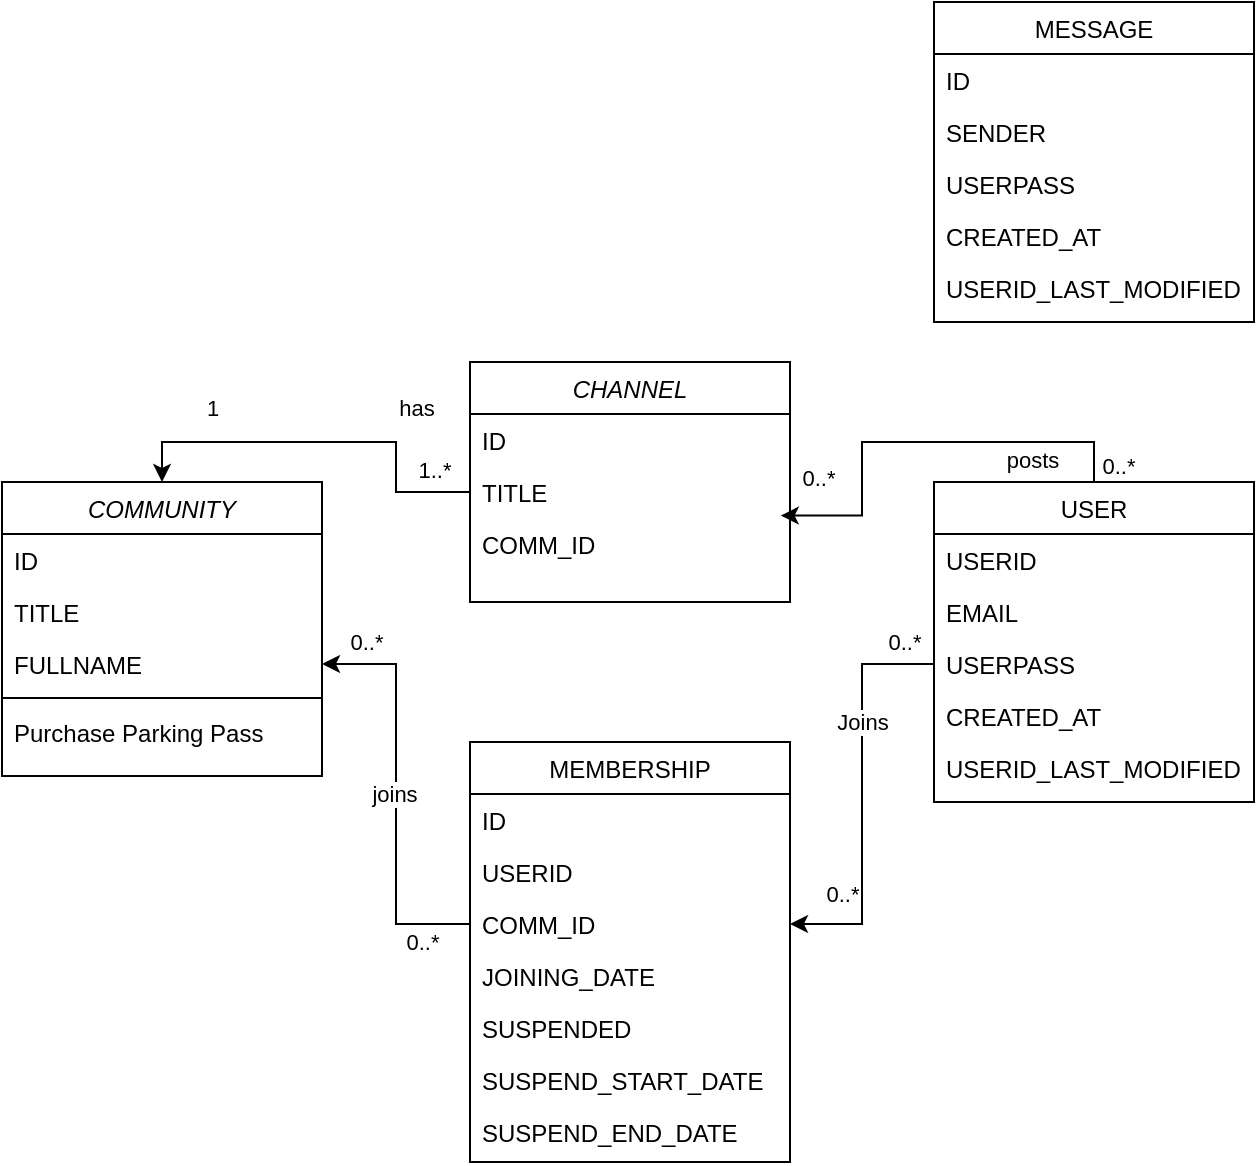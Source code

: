 <mxfile version="21.7.4" type="github">
  <diagram id="C5RBs43oDa-KdzZeNtuy" name="Page-1">
    <mxGraphModel dx="1050" dy="534" grid="1" gridSize="10" guides="1" tooltips="1" connect="1" arrows="1" fold="1" page="1" pageScale="1" pageWidth="827" pageHeight="1169" math="0" shadow="0">
      <root>
        <mxCell id="WIyWlLk6GJQsqaUBKTNV-0" />
        <mxCell id="WIyWlLk6GJQsqaUBKTNV-1" parent="WIyWlLk6GJQsqaUBKTNV-0" />
        <mxCell id="zkfFHV4jXpPFQw0GAbJ--0" value="COMMUNITY" style="swimlane;fontStyle=2;align=center;verticalAlign=top;childLayout=stackLayout;horizontal=1;startSize=26;horizontalStack=0;resizeParent=1;resizeLast=0;collapsible=1;marginBottom=0;rounded=0;shadow=0;strokeWidth=1;" parent="WIyWlLk6GJQsqaUBKTNV-1" vertex="1">
          <mxGeometry x="110" y="290" width="160" height="147" as="geometry">
            <mxRectangle x="230" y="140" width="160" height="26" as="alternateBounds" />
          </mxGeometry>
        </mxCell>
        <mxCell id="zkfFHV4jXpPFQw0GAbJ--1" value="ID" style="text;align=left;verticalAlign=top;spacingLeft=4;spacingRight=4;overflow=hidden;rotatable=0;points=[[0,0.5],[1,0.5]];portConstraint=eastwest;" parent="zkfFHV4jXpPFQw0GAbJ--0" vertex="1">
          <mxGeometry y="26" width="160" height="26" as="geometry" />
        </mxCell>
        <mxCell id="zkfFHV4jXpPFQw0GAbJ--2" value="TITLE" style="text;align=left;verticalAlign=top;spacingLeft=4;spacingRight=4;overflow=hidden;rotatable=0;points=[[0,0.5],[1,0.5]];portConstraint=eastwest;rounded=0;shadow=0;html=0;" parent="zkfFHV4jXpPFQw0GAbJ--0" vertex="1">
          <mxGeometry y="52" width="160" height="26" as="geometry" />
        </mxCell>
        <mxCell id="zkfFHV4jXpPFQw0GAbJ--3" value="FULLNAME" style="text;align=left;verticalAlign=top;spacingLeft=4;spacingRight=4;overflow=hidden;rotatable=0;points=[[0,0.5],[1,0.5]];portConstraint=eastwest;rounded=0;shadow=0;html=0;" parent="zkfFHV4jXpPFQw0GAbJ--0" vertex="1">
          <mxGeometry y="78" width="160" height="26" as="geometry" />
        </mxCell>
        <mxCell id="zkfFHV4jXpPFQw0GAbJ--4" value="" style="line;html=1;strokeWidth=1;align=left;verticalAlign=middle;spacingTop=-1;spacingLeft=3;spacingRight=3;rotatable=0;labelPosition=right;points=[];portConstraint=eastwest;" parent="zkfFHV4jXpPFQw0GAbJ--0" vertex="1">
          <mxGeometry y="104" width="160" height="8" as="geometry" />
        </mxCell>
        <mxCell id="zkfFHV4jXpPFQw0GAbJ--5" value="Purchase Parking Pass" style="text;align=left;verticalAlign=top;spacingLeft=4;spacingRight=4;overflow=hidden;rotatable=0;points=[[0,0.5],[1,0.5]];portConstraint=eastwest;" parent="zkfFHV4jXpPFQw0GAbJ--0" vertex="1">
          <mxGeometry y="112" width="160" height="26" as="geometry" />
        </mxCell>
        <mxCell id="UQ9mYCW8IG4N1W0rsM6b-14" style="edgeStyle=orthogonalEdgeStyle;rounded=0;orthogonalLoop=1;jettySize=auto;html=1;exitX=0.5;exitY=0;exitDx=0;exitDy=0;entryX=0.971;entryY=-0.046;entryDx=0;entryDy=0;entryPerimeter=0;" edge="1" parent="WIyWlLk6GJQsqaUBKTNV-1" source="zkfFHV4jXpPFQw0GAbJ--17" target="UQ9mYCW8IG4N1W0rsM6b-7">
          <mxGeometry relative="1" as="geometry" />
        </mxCell>
        <mxCell id="UQ9mYCW8IG4N1W0rsM6b-15" value="posts" style="edgeLabel;html=1;align=center;verticalAlign=middle;resizable=0;points=[];" vertex="1" connectable="0" parent="UQ9mYCW8IG4N1W0rsM6b-14">
          <mxGeometry x="-0.39" relative="1" as="geometry">
            <mxPoint x="14" y="9" as="offset" />
          </mxGeometry>
        </mxCell>
        <mxCell id="UQ9mYCW8IG4N1W0rsM6b-16" value="0..*" style="edgeLabel;html=1;align=center;verticalAlign=middle;resizable=0;points=[];" vertex="1" connectable="0" parent="UQ9mYCW8IG4N1W0rsM6b-14">
          <mxGeometry x="-0.921" y="1" relative="1" as="geometry">
            <mxPoint x="13" as="offset" />
          </mxGeometry>
        </mxCell>
        <mxCell id="UQ9mYCW8IG4N1W0rsM6b-18" value="0..*" style="edgeLabel;html=1;align=center;verticalAlign=middle;resizable=0;points=[];" vertex="1" connectable="0" parent="UQ9mYCW8IG4N1W0rsM6b-14">
          <mxGeometry x="0.826" y="1" relative="1" as="geometry">
            <mxPoint y="-20" as="offset" />
          </mxGeometry>
        </mxCell>
        <mxCell id="zkfFHV4jXpPFQw0GAbJ--17" value="USER" style="swimlane;fontStyle=0;align=center;verticalAlign=top;childLayout=stackLayout;horizontal=1;startSize=26;horizontalStack=0;resizeParent=1;resizeLast=0;collapsible=1;marginBottom=0;rounded=0;shadow=0;strokeWidth=1;" parent="WIyWlLk6GJQsqaUBKTNV-1" vertex="1">
          <mxGeometry x="576" y="290" width="160" height="160" as="geometry">
            <mxRectangle x="550" y="140" width="160" height="26" as="alternateBounds" />
          </mxGeometry>
        </mxCell>
        <mxCell id="zkfFHV4jXpPFQw0GAbJ--18" value="USERID" style="text;align=left;verticalAlign=top;spacingLeft=4;spacingRight=4;overflow=hidden;rotatable=0;points=[[0,0.5],[1,0.5]];portConstraint=eastwest;" parent="zkfFHV4jXpPFQw0GAbJ--17" vertex="1">
          <mxGeometry y="26" width="160" height="26" as="geometry" />
        </mxCell>
        <mxCell id="zkfFHV4jXpPFQw0GAbJ--19" value="EMAIL" style="text;align=left;verticalAlign=top;spacingLeft=4;spacingRight=4;overflow=hidden;rotatable=0;points=[[0,0.5],[1,0.5]];portConstraint=eastwest;rounded=0;shadow=0;html=0;" parent="zkfFHV4jXpPFQw0GAbJ--17" vertex="1">
          <mxGeometry y="52" width="160" height="26" as="geometry" />
        </mxCell>
        <mxCell id="zkfFHV4jXpPFQw0GAbJ--20" value="USERPASS" style="text;align=left;verticalAlign=top;spacingLeft=4;spacingRight=4;overflow=hidden;rotatable=0;points=[[0,0.5],[1,0.5]];portConstraint=eastwest;rounded=0;shadow=0;html=0;" parent="zkfFHV4jXpPFQw0GAbJ--17" vertex="1">
          <mxGeometry y="78" width="160" height="26" as="geometry" />
        </mxCell>
        <mxCell id="zkfFHV4jXpPFQw0GAbJ--21" value="CREATED_AT" style="text;align=left;verticalAlign=top;spacingLeft=4;spacingRight=4;overflow=hidden;rotatable=0;points=[[0,0.5],[1,0.5]];portConstraint=eastwest;rounded=0;shadow=0;html=0;" parent="zkfFHV4jXpPFQw0GAbJ--17" vertex="1">
          <mxGeometry y="104" width="160" height="26" as="geometry" />
        </mxCell>
        <mxCell id="zkfFHV4jXpPFQw0GAbJ--22" value="USERID_LAST_MODIFIED" style="text;align=left;verticalAlign=top;spacingLeft=4;spacingRight=4;overflow=hidden;rotatable=0;points=[[0,0.5],[1,0.5]];portConstraint=eastwest;rounded=0;shadow=0;html=0;" parent="zkfFHV4jXpPFQw0GAbJ--17" vertex="1">
          <mxGeometry y="130" width="160" height="26" as="geometry" />
        </mxCell>
        <mxCell id="UQ9mYCW8IG4N1W0rsM6b-0" style="edgeStyle=orthogonalEdgeStyle;rounded=0;orthogonalLoop=1;jettySize=auto;html=1;exitX=0;exitY=0.5;exitDx=0;exitDy=0;entryX=1;entryY=0.5;entryDx=0;entryDy=0;" edge="1" parent="WIyWlLk6GJQsqaUBKTNV-1" source="zkfFHV4jXpPFQw0GAbJ--20" target="UQ9mYCW8IG4N1W0rsM6b-26">
          <mxGeometry relative="1" as="geometry">
            <mxPoint x="504" y="375" as="targetPoint" />
          </mxGeometry>
        </mxCell>
        <mxCell id="UQ9mYCW8IG4N1W0rsM6b-1" value="Joins" style="edgeLabel;html=1;align=center;verticalAlign=middle;resizable=0;points=[];" vertex="1" connectable="0" parent="UQ9mYCW8IG4N1W0rsM6b-0">
          <mxGeometry x="-0.052" relative="1" as="geometry">
            <mxPoint y="-31" as="offset" />
          </mxGeometry>
        </mxCell>
        <mxCell id="UQ9mYCW8IG4N1W0rsM6b-2" value="0..*" style="edgeLabel;html=1;align=center;verticalAlign=middle;resizable=0;points=[];" vertex="1" connectable="0" parent="UQ9mYCW8IG4N1W0rsM6b-0">
          <mxGeometry x="-0.847" y="-3" relative="1" as="geometry">
            <mxPoint y="-8" as="offset" />
          </mxGeometry>
        </mxCell>
        <mxCell id="UQ9mYCW8IG4N1W0rsM6b-3" value="0..*" style="edgeLabel;html=1;align=center;verticalAlign=middle;resizable=0;points=[];" vertex="1" connectable="0" parent="UQ9mYCW8IG4N1W0rsM6b-0">
          <mxGeometry x="0.744" y="-3" relative="1" as="geometry">
            <mxPoint y="-12" as="offset" />
          </mxGeometry>
        </mxCell>
        <mxCell id="UQ9mYCW8IG4N1W0rsM6b-4" value="CHANNEL" style="swimlane;fontStyle=2;align=center;verticalAlign=top;childLayout=stackLayout;horizontal=1;startSize=26;horizontalStack=0;resizeParent=1;resizeLast=0;collapsible=1;marginBottom=0;rounded=0;shadow=0;strokeWidth=1;" vertex="1" parent="WIyWlLk6GJQsqaUBKTNV-1">
          <mxGeometry x="344" y="230" width="160" height="120" as="geometry">
            <mxRectangle x="230" y="140" width="160" height="26" as="alternateBounds" />
          </mxGeometry>
        </mxCell>
        <mxCell id="UQ9mYCW8IG4N1W0rsM6b-5" value="ID" style="text;align=left;verticalAlign=top;spacingLeft=4;spacingRight=4;overflow=hidden;rotatable=0;points=[[0,0.5],[1,0.5]];portConstraint=eastwest;" vertex="1" parent="UQ9mYCW8IG4N1W0rsM6b-4">
          <mxGeometry y="26" width="160" height="26" as="geometry" />
        </mxCell>
        <mxCell id="UQ9mYCW8IG4N1W0rsM6b-6" value="TITLE" style="text;align=left;verticalAlign=top;spacingLeft=4;spacingRight=4;overflow=hidden;rotatable=0;points=[[0,0.5],[1,0.5]];portConstraint=eastwest;rounded=0;shadow=0;html=0;" vertex="1" parent="UQ9mYCW8IG4N1W0rsM6b-4">
          <mxGeometry y="52" width="160" height="26" as="geometry" />
        </mxCell>
        <mxCell id="UQ9mYCW8IG4N1W0rsM6b-7" value="COMM_ID" style="text;align=left;verticalAlign=top;spacingLeft=4;spacingRight=4;overflow=hidden;rotatable=0;points=[[0,0.5],[1,0.5]];portConstraint=eastwest;rounded=0;shadow=0;html=0;" vertex="1" parent="UQ9mYCW8IG4N1W0rsM6b-4">
          <mxGeometry y="78" width="160" height="26" as="geometry" />
        </mxCell>
        <mxCell id="UQ9mYCW8IG4N1W0rsM6b-10" style="edgeStyle=orthogonalEdgeStyle;rounded=0;orthogonalLoop=1;jettySize=auto;html=1;exitX=0;exitY=0.5;exitDx=0;exitDy=0;entryX=0.5;entryY=0;entryDx=0;entryDy=0;" edge="1" parent="WIyWlLk6GJQsqaUBKTNV-1" source="UQ9mYCW8IG4N1W0rsM6b-6" target="zkfFHV4jXpPFQw0GAbJ--0">
          <mxGeometry relative="1" as="geometry">
            <mxPoint x="460" y="440" as="sourcePoint" />
            <mxPoint x="210" y="410" as="targetPoint" />
          </mxGeometry>
        </mxCell>
        <mxCell id="UQ9mYCW8IG4N1W0rsM6b-11" value="has" style="edgeLabel;html=1;align=center;verticalAlign=middle;resizable=0;points=[];" vertex="1" connectable="0" parent="UQ9mYCW8IG4N1W0rsM6b-10">
          <mxGeometry x="-0.336" y="-2" relative="1" as="geometry">
            <mxPoint x="14" y="-15" as="offset" />
          </mxGeometry>
        </mxCell>
        <mxCell id="UQ9mYCW8IG4N1W0rsM6b-12" value="1..*" style="edgeLabel;html=1;align=center;verticalAlign=middle;resizable=0;points=[];" vertex="1" connectable="0" parent="UQ9mYCW8IG4N1W0rsM6b-10">
          <mxGeometry x="-0.815" y="2" relative="1" as="geometry">
            <mxPoint y="-13" as="offset" />
          </mxGeometry>
        </mxCell>
        <mxCell id="UQ9mYCW8IG4N1W0rsM6b-13" value="1" style="edgeLabel;html=1;align=center;verticalAlign=middle;resizable=0;points=[];" vertex="1" connectable="0" parent="UQ9mYCW8IG4N1W0rsM6b-10">
          <mxGeometry x="0.693" y="1" relative="1" as="geometry">
            <mxPoint x="14" y="-18" as="offset" />
          </mxGeometry>
        </mxCell>
        <mxCell id="UQ9mYCW8IG4N1W0rsM6b-23" value="MEMBERSHIP" style="swimlane;fontStyle=0;align=center;verticalAlign=top;childLayout=stackLayout;horizontal=1;startSize=26;horizontalStack=0;resizeParent=1;resizeLast=0;collapsible=1;marginBottom=0;rounded=0;shadow=0;strokeWidth=1;" vertex="1" parent="WIyWlLk6GJQsqaUBKTNV-1">
          <mxGeometry x="344" y="420" width="160" height="210" as="geometry">
            <mxRectangle x="550" y="140" width="160" height="26" as="alternateBounds" />
          </mxGeometry>
        </mxCell>
        <mxCell id="UQ9mYCW8IG4N1W0rsM6b-24" value="ID" style="text;align=left;verticalAlign=top;spacingLeft=4;spacingRight=4;overflow=hidden;rotatable=0;points=[[0,0.5],[1,0.5]];portConstraint=eastwest;" vertex="1" parent="UQ9mYCW8IG4N1W0rsM6b-23">
          <mxGeometry y="26" width="160" height="26" as="geometry" />
        </mxCell>
        <mxCell id="UQ9mYCW8IG4N1W0rsM6b-25" value="USERID" style="text;align=left;verticalAlign=top;spacingLeft=4;spacingRight=4;overflow=hidden;rotatable=0;points=[[0,0.5],[1,0.5]];portConstraint=eastwest;rounded=0;shadow=0;html=0;" vertex="1" parent="UQ9mYCW8IG4N1W0rsM6b-23">
          <mxGeometry y="52" width="160" height="26" as="geometry" />
        </mxCell>
        <mxCell id="UQ9mYCW8IG4N1W0rsM6b-26" value="COMM_ID" style="text;align=left;verticalAlign=top;spacingLeft=4;spacingRight=4;overflow=hidden;rotatable=0;points=[[0,0.5],[1,0.5]];portConstraint=eastwest;rounded=0;shadow=0;html=0;" vertex="1" parent="UQ9mYCW8IG4N1W0rsM6b-23">
          <mxGeometry y="78" width="160" height="26" as="geometry" />
        </mxCell>
        <mxCell id="UQ9mYCW8IG4N1W0rsM6b-27" value="JOINING_DATE" style="text;align=left;verticalAlign=top;spacingLeft=4;spacingRight=4;overflow=hidden;rotatable=0;points=[[0,0.5],[1,0.5]];portConstraint=eastwest;rounded=0;shadow=0;html=0;" vertex="1" parent="UQ9mYCW8IG4N1W0rsM6b-23">
          <mxGeometry y="104" width="160" height="26" as="geometry" />
        </mxCell>
        <mxCell id="UQ9mYCW8IG4N1W0rsM6b-28" value="SUSPENDED" style="text;align=left;verticalAlign=top;spacingLeft=4;spacingRight=4;overflow=hidden;rotatable=0;points=[[0,0.5],[1,0.5]];portConstraint=eastwest;rounded=0;shadow=0;html=0;" vertex="1" parent="UQ9mYCW8IG4N1W0rsM6b-23">
          <mxGeometry y="130" width="160" height="26" as="geometry" />
        </mxCell>
        <mxCell id="UQ9mYCW8IG4N1W0rsM6b-30" value="SUSPEND_START_DATE" style="text;align=left;verticalAlign=top;spacingLeft=4;spacingRight=4;overflow=hidden;rotatable=0;points=[[0,0.5],[1,0.5]];portConstraint=eastwest;rounded=0;shadow=0;html=0;" vertex="1" parent="UQ9mYCW8IG4N1W0rsM6b-23">
          <mxGeometry y="156" width="160" height="26" as="geometry" />
        </mxCell>
        <mxCell id="UQ9mYCW8IG4N1W0rsM6b-31" value="SUSPEND_END_DATE" style="text;align=left;verticalAlign=top;spacingLeft=4;spacingRight=4;overflow=hidden;rotatable=0;points=[[0,0.5],[1,0.5]];portConstraint=eastwest;rounded=0;shadow=0;html=0;" vertex="1" parent="UQ9mYCW8IG4N1W0rsM6b-23">
          <mxGeometry y="182" width="160" height="26" as="geometry" />
        </mxCell>
        <mxCell id="UQ9mYCW8IG4N1W0rsM6b-29" style="edgeStyle=orthogonalEdgeStyle;rounded=0;orthogonalLoop=1;jettySize=auto;html=1;exitX=0;exitY=0.5;exitDx=0;exitDy=0;entryX=1;entryY=0.5;entryDx=0;entryDy=0;" edge="1" parent="WIyWlLk6GJQsqaUBKTNV-1" source="UQ9mYCW8IG4N1W0rsM6b-26" target="zkfFHV4jXpPFQw0GAbJ--3">
          <mxGeometry relative="1" as="geometry" />
        </mxCell>
        <mxCell id="UQ9mYCW8IG4N1W0rsM6b-32" value="joins" style="edgeLabel;html=1;align=center;verticalAlign=middle;resizable=0;points=[];" vertex="1" connectable="0" parent="UQ9mYCW8IG4N1W0rsM6b-29">
          <mxGeometry x="0.039" y="1" relative="1" as="geometry">
            <mxPoint y="4" as="offset" />
          </mxGeometry>
        </mxCell>
        <mxCell id="UQ9mYCW8IG4N1W0rsM6b-33" value="0..*" style="edgeLabel;html=1;align=center;verticalAlign=middle;resizable=0;points=[];" vertex="1" connectable="0" parent="UQ9mYCW8IG4N1W0rsM6b-29">
          <mxGeometry x="0.782" y="1" relative="1" as="geometry">
            <mxPoint y="-12" as="offset" />
          </mxGeometry>
        </mxCell>
        <mxCell id="UQ9mYCW8IG4N1W0rsM6b-35" value="0..*" style="edgeLabel;html=1;align=center;verticalAlign=middle;resizable=0;points=[];" vertex="1" connectable="0" parent="UQ9mYCW8IG4N1W0rsM6b-29">
          <mxGeometry x="-0.767" y="1" relative="1" as="geometry">
            <mxPoint y="8" as="offset" />
          </mxGeometry>
        </mxCell>
        <mxCell id="UQ9mYCW8IG4N1W0rsM6b-36" value="MESSAGE" style="swimlane;fontStyle=0;align=center;verticalAlign=top;childLayout=stackLayout;horizontal=1;startSize=26;horizontalStack=0;resizeParent=1;resizeLast=0;collapsible=1;marginBottom=0;rounded=0;shadow=0;strokeWidth=1;" vertex="1" parent="WIyWlLk6GJQsqaUBKTNV-1">
          <mxGeometry x="576" y="50" width="160" height="160" as="geometry">
            <mxRectangle x="550" y="140" width="160" height="26" as="alternateBounds" />
          </mxGeometry>
        </mxCell>
        <mxCell id="UQ9mYCW8IG4N1W0rsM6b-37" value="ID" style="text;align=left;verticalAlign=top;spacingLeft=4;spacingRight=4;overflow=hidden;rotatable=0;points=[[0,0.5],[1,0.5]];portConstraint=eastwest;" vertex="1" parent="UQ9mYCW8IG4N1W0rsM6b-36">
          <mxGeometry y="26" width="160" height="26" as="geometry" />
        </mxCell>
        <mxCell id="UQ9mYCW8IG4N1W0rsM6b-38" value="SENDER" style="text;align=left;verticalAlign=top;spacingLeft=4;spacingRight=4;overflow=hidden;rotatable=0;points=[[0,0.5],[1,0.5]];portConstraint=eastwest;rounded=0;shadow=0;html=0;" vertex="1" parent="UQ9mYCW8IG4N1W0rsM6b-36">
          <mxGeometry y="52" width="160" height="26" as="geometry" />
        </mxCell>
        <mxCell id="UQ9mYCW8IG4N1W0rsM6b-39" value="USERPASS" style="text;align=left;verticalAlign=top;spacingLeft=4;spacingRight=4;overflow=hidden;rotatable=0;points=[[0,0.5],[1,0.5]];portConstraint=eastwest;rounded=0;shadow=0;html=0;" vertex="1" parent="UQ9mYCW8IG4N1W0rsM6b-36">
          <mxGeometry y="78" width="160" height="26" as="geometry" />
        </mxCell>
        <mxCell id="UQ9mYCW8IG4N1W0rsM6b-40" value="CREATED_AT" style="text;align=left;verticalAlign=top;spacingLeft=4;spacingRight=4;overflow=hidden;rotatable=0;points=[[0,0.5],[1,0.5]];portConstraint=eastwest;rounded=0;shadow=0;html=0;" vertex="1" parent="UQ9mYCW8IG4N1W0rsM6b-36">
          <mxGeometry y="104" width="160" height="26" as="geometry" />
        </mxCell>
        <mxCell id="UQ9mYCW8IG4N1W0rsM6b-41" value="USERID_LAST_MODIFIED" style="text;align=left;verticalAlign=top;spacingLeft=4;spacingRight=4;overflow=hidden;rotatable=0;points=[[0,0.5],[1,0.5]];portConstraint=eastwest;rounded=0;shadow=0;html=0;" vertex="1" parent="UQ9mYCW8IG4N1W0rsM6b-36">
          <mxGeometry y="130" width="160" height="26" as="geometry" />
        </mxCell>
      </root>
    </mxGraphModel>
  </diagram>
</mxfile>
